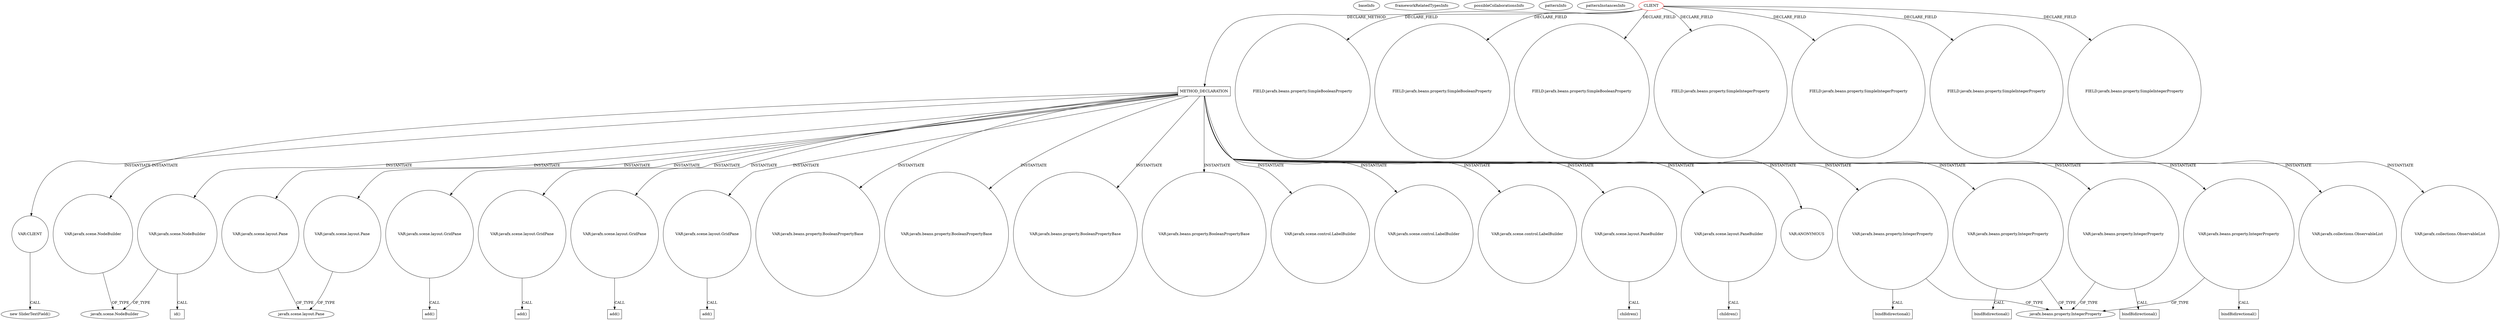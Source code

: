 digraph {
baseInfo[graphId=2576,category="pattern",isAnonymous=false,possibleRelation=false]
frameworkRelatedTypesInfo[]
possibleCollaborationsInfo[]
patternInfo[frequency=2.0,patternRootClient=0]
patternInstancesInfo[0="SaiPradeepDandem-javafx2-gradient-builder~/SaiPradeepDandem-javafx2-gradient-builder/javafx2-gradient-builder-master/src/main/java/com/javafx/gradientbuilder/application/RadialSettingsLayout.java~RadialSettingsLayout~1170",1="SaiPradeepDandem-javafx2-gradient-builder~/SaiPradeepDandem-javafx2-gradient-builder/javafx2-gradient-builder-master/src/main/java/com/javafx/gradientbuilder/application/LinearSettingsLayout.java~LinearSettingsLayout~1172"]
155[label="new SliderTextField()",vertexType="CONSTRUCTOR_CALL",isFrameworkType=false]
156[label="VAR:CLIENT",vertexType="VARIABLE_EXPRESION",isFrameworkType=false,shape=circle]
56[label="METHOD_DECLARATION",vertexType="CLIENT_METHOD_DECLARATION",isFrameworkType=false,shape=box]
0[label="CLIENT",vertexType="ROOT_CLIENT_CLASS_DECLARATION",isFrameworkType=false,color=red]
99[label="VAR:javafx.scene.NodeBuilder",vertexType="VARIABLE_EXPRESION",isFrameworkType=false,shape=circle]
292[label="VAR:javafx.scene.NodeBuilder",vertexType="VARIABLE_EXPRESION",isFrameworkType=false,shape=circle]
93[label="VAR:javafx.scene.layout.Pane",vertexType="VARIABLE_EXPRESION",isFrameworkType=false,shape=circle]
322[label="VAR:javafx.scene.layout.Pane",vertexType="VARIABLE_EXPRESION",isFrameworkType=false,shape=circle]
426[label="VAR:javafx.scene.layout.GridPane",vertexType="VARIABLE_EXPRESION",isFrameworkType=false,shape=circle]
206[label="VAR:javafx.scene.layout.GridPane",vertexType="VARIABLE_EXPRESION",isFrameworkType=false,shape=circle]
241[label="VAR:javafx.scene.layout.GridPane",vertexType="VARIABLE_EXPRESION",isFrameworkType=false,shape=circle]
178[label="VAR:javafx.scene.layout.GridPane",vertexType="VARIABLE_EXPRESION",isFrameworkType=false,shape=circle]
158[label="VAR:javafx.beans.property.BooleanPropertyBase",vertexType="VARIABLE_EXPRESION",isFrameworkType=false,shape=circle]
124[label="VAR:javafx.beans.property.BooleanPropertyBase",vertexType="VARIABLE_EXPRESION",isFrameworkType=false,shape=circle]
328[label="VAR:javafx.beans.property.BooleanPropertyBase",vertexType="VARIABLE_EXPRESION",isFrameworkType=false,shape=circle]
224[label="VAR:javafx.beans.property.BooleanPropertyBase",vertexType="VARIABLE_EXPRESION",isFrameworkType=false,shape=circle]
12[label="FIELD:javafx.beans.property.SimpleBooleanProperty",vertexType="FIELD_DECLARATION",isFrameworkType=false,shape=circle]
14[label="FIELD:javafx.beans.property.SimpleBooleanProperty",vertexType="FIELD_DECLARATION",isFrameworkType=false,shape=circle]
10[label="FIELD:javafx.beans.property.SimpleBooleanProperty",vertexType="FIELD_DECLARATION",isFrameworkType=false,shape=circle]
96[label="VAR:javafx.scene.control.LabelBuilder",vertexType="VARIABLE_EXPRESION",isFrameworkType=false,shape=circle]
57[label="VAR:javafx.scene.control.LabelBuilder",vertexType="VARIABLE_EXPRESION",isFrameworkType=false,shape=circle]
66[label="VAR:javafx.scene.control.LabelBuilder",vertexType="VARIABLE_EXPRESION",isFrameworkType=false,shape=circle]
427[label="add()",vertexType="INSIDE_CALL",isFrameworkType=false,shape=box]
179[label="add()",vertexType="INSIDE_CALL",isFrameworkType=false,shape=box]
242[label="add()",vertexType="INSIDE_CALL",isFrameworkType=false,shape=box]
207[label="add()",vertexType="INSIDE_CALL",isFrameworkType=false,shape=box]
351[label="VAR:javafx.scene.layout.PaneBuilder",vertexType="VARIABLE_EXPRESION",isFrameworkType=false,shape=circle]
352[label="children()",vertexType="INSIDE_CALL",isFrameworkType=false,shape=box]
432[label="VAR:javafx.scene.layout.PaneBuilder",vertexType="VARIABLE_EXPRESION",isFrameworkType=false,shape=circle]
433[label="children()",vertexType="INSIDE_CALL",isFrameworkType=false,shape=box]
319[label="VAR:ANONYMOUS",vertexType="VARIABLE_EXPRESION",isFrameworkType=false,shape=circle]
62[label="javafx.scene.NodeBuilder",vertexType="FRAMEWORK_CLASS_TYPE",isFrameworkType=false]
95[label="javafx.scene.layout.Pane",vertexType="FRAMEWORK_CLASS_TYPE",isFrameworkType=false]
293[label="id()",vertexType="INSIDE_CALL",isFrameworkType=false,shape=box]
253[label="VAR:javafx.beans.property.IntegerProperty",vertexType="VARIABLE_EXPRESION",isFrameworkType=false,shape=circle]
134[label="javafx.beans.property.IntegerProperty",vertexType="FRAMEWORK_CLASS_TYPE",isFrameworkType=false]
254[label="bindBidirectional()",vertexType="INSIDE_CALL",isFrameworkType=false,shape=box]
166[label="VAR:javafx.beans.property.IntegerProperty",vertexType="VARIABLE_EXPRESION",isFrameworkType=false,shape=circle]
167[label="bindBidirectional()",vertexType="INSIDE_CALL",isFrameworkType=false,shape=box]
232[label="VAR:javafx.beans.property.IntegerProperty",vertexType="VARIABLE_EXPRESION",isFrameworkType=false,shape=circle]
233[label="bindBidirectional()",vertexType="INSIDE_CALL",isFrameworkType=false,shape=box]
132[label="VAR:javafx.beans.property.IntegerProperty",vertexType="VARIABLE_EXPRESION",isFrameworkType=false,shape=circle]
133[label="bindBidirectional()",vertexType="INSIDE_CALL",isFrameworkType=false,shape=box]
90[label="VAR:javafx.collections.ObservableList",vertexType="VARIABLE_EXPRESION",isFrameworkType=false,shape=circle]
107[label="VAR:javafx.collections.ObservableList",vertexType="VARIABLE_EXPRESION",isFrameworkType=false,shape=circle]
4[label="FIELD:javafx.beans.property.SimpleIntegerProperty",vertexType="FIELD_DECLARATION",isFrameworkType=false,shape=circle]
2[label="FIELD:javafx.beans.property.SimpleIntegerProperty",vertexType="FIELD_DECLARATION",isFrameworkType=false,shape=circle]
6[label="FIELD:javafx.beans.property.SimpleIntegerProperty",vertexType="FIELD_DECLARATION",isFrameworkType=false,shape=circle]
20[label="FIELD:javafx.beans.property.SimpleIntegerProperty",vertexType="FIELD_DECLARATION",isFrameworkType=false,shape=circle]
232->233[label="CALL"]
56->166[label="INSTANTIATE"]
0->6[label="DECLARE_FIELD"]
0->56[label="DECLARE_METHOD"]
292->293[label="CALL"]
0->14[label="DECLARE_FIELD"]
56->107[label="INSTANTIATE"]
56->178[label="INSTANTIATE"]
0->10[label="DECLARE_FIELD"]
56->132[label="INSTANTIATE"]
56->224[label="INSTANTIATE"]
232->134[label="OF_TYPE"]
56->432[label="INSTANTIATE"]
93->95[label="OF_TYPE"]
0->2[label="DECLARE_FIELD"]
56->253[label="INSTANTIATE"]
56->93[label="INSTANTIATE"]
432->433[label="CALL"]
178->179[label="CALL"]
56->90[label="INSTANTIATE"]
351->352[label="CALL"]
56->319[label="INSTANTIATE"]
56->328[label="INSTANTIATE"]
322->95[label="OF_TYPE"]
56->426[label="INSTANTIATE"]
56->99[label="INSTANTIATE"]
166->167[label="CALL"]
56->241[label="INSTANTIATE"]
132->134[label="OF_TYPE"]
132->133[label="CALL"]
56->292[label="INSTANTIATE"]
292->62[label="OF_TYPE"]
206->207[label="CALL"]
241->242[label="CALL"]
0->20[label="DECLARE_FIELD"]
56->206[label="INSTANTIATE"]
99->62[label="OF_TYPE"]
253->134[label="OF_TYPE"]
56->124[label="INSTANTIATE"]
426->427[label="CALL"]
56->158[label="INSTANTIATE"]
0->12[label="DECLARE_FIELD"]
56->232[label="INSTANTIATE"]
56->156[label="INSTANTIATE"]
56->351[label="INSTANTIATE"]
156->155[label="CALL"]
56->322[label="INSTANTIATE"]
56->57[label="INSTANTIATE"]
56->66[label="INSTANTIATE"]
253->254[label="CALL"]
0->4[label="DECLARE_FIELD"]
56->96[label="INSTANTIATE"]
166->134[label="OF_TYPE"]
}
